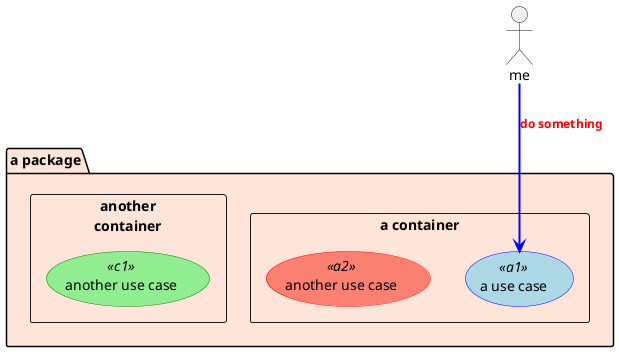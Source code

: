 @startuml first

skinparam BackgroundColor #ffffff

skinparam usecase {
    BackgroundColor<< c1 >> LightGreen 
    BorderColor<< c1 >> Green
    ArrowColor<< c1 >> Green 

    BackgroundColor<< a1 >> LightBlue
    BorderColor<< a1 >> Blue
    ArrowColor<< a1 >> Blue
    
    BackgroundColor<< a2 >> Salmon
    BorderColor<< a2 >> Red
    ArrowColor<< a2 >> Red
    ArrowThickness 2
}

skinparam {
    ArrowFontStyle bold
    ArrowFontColor red
    ArrowFontSize 12 
}

package "a package" #FFE5D9 {
   rectangle "a container" {
    usecase "a use case" << a1 >> as a1
    usecase "another use case" << a2 >> as a2
  }

  rectangle "another\ncontainer" {
    usecase "another use case" << c1 >> as c1
  }
}

actor me

me --> a1 << a1 >> : "do something"

@enduml

@startuml second

skinparam BackgroundColor #ffffff

skinparam usecase {
    BackgroundColor<< c1 >> LightGreen 
    BorderColor<< c1 >> Green
    ArrowColor<< c1 >> Green 

    BackgroundColor<< a1 >> LightBlue
    BorderColor<< a1 >> Blue
    ArrowColor<< a1 >> Blue
    
    BackgroundColor<< a2 >> Salmon
    BorderColor<< a2 >> Red
    ArrowColor<< a2 >> Red
    ArrowThickness 2
}

skinparam {
    ArrowFontStyle bold
    ArrowFontColor red
    ArrowFontSize 12 
}

package "a package" #FFE5D9 {
   rectangle "a container" {
    usecase "a use case" << a1 >> as a1
    usecase "another use case" << a2 >> as a2
  }

  rectangle "another\ncontainer" {
    usecase "another use case" << c1 >> as c1
  }
}

actor me

me --> c1 << c1 >> : "do something else"

@enduml